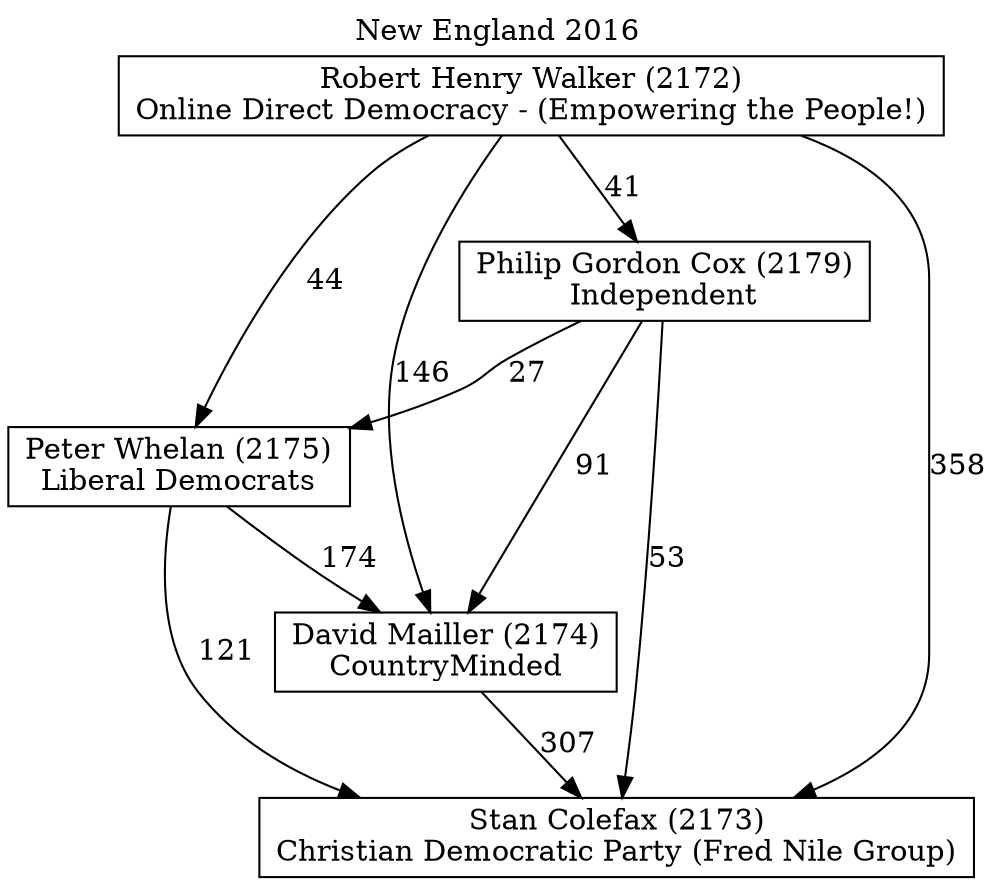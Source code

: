// House preference flow
digraph "Stan Colefax (2173)_New England_2016" {
	graph [label="New England 2016" labelloc=t mclimit=10]
	node [shape=box]
	"Philip Gordon Cox (2179)" [label="Philip Gordon Cox (2179)
Independent"]
	"Peter Whelan (2175)" [label="Peter Whelan (2175)
Liberal Democrats"]
	"Robert Henry Walker (2172)" [label="Robert Henry Walker (2172)
Online Direct Democracy - (Empowering the People!)"]
	"Stan Colefax (2173)" [label="Stan Colefax (2173)
Christian Democratic Party (Fred Nile Group)"]
	"David Mailler (2174)" [label="David Mailler (2174)
CountryMinded"]
	"Robert Henry Walker (2172)" -> "Peter Whelan (2175)" [label=44]
	"Robert Henry Walker (2172)" -> "Stan Colefax (2173)" [label=358]
	"David Mailler (2174)" -> "Stan Colefax (2173)" [label=307]
	"Philip Gordon Cox (2179)" -> "Stan Colefax (2173)" [label=53]
	"Peter Whelan (2175)" -> "Stan Colefax (2173)" [label=121]
	"Robert Henry Walker (2172)" -> "David Mailler (2174)" [label=146]
	"Robert Henry Walker (2172)" -> "Philip Gordon Cox (2179)" [label=41]
	"Philip Gordon Cox (2179)" -> "Peter Whelan (2175)" [label=27]
	"Peter Whelan (2175)" -> "David Mailler (2174)" [label=174]
	"Philip Gordon Cox (2179)" -> "David Mailler (2174)" [label=91]
}
